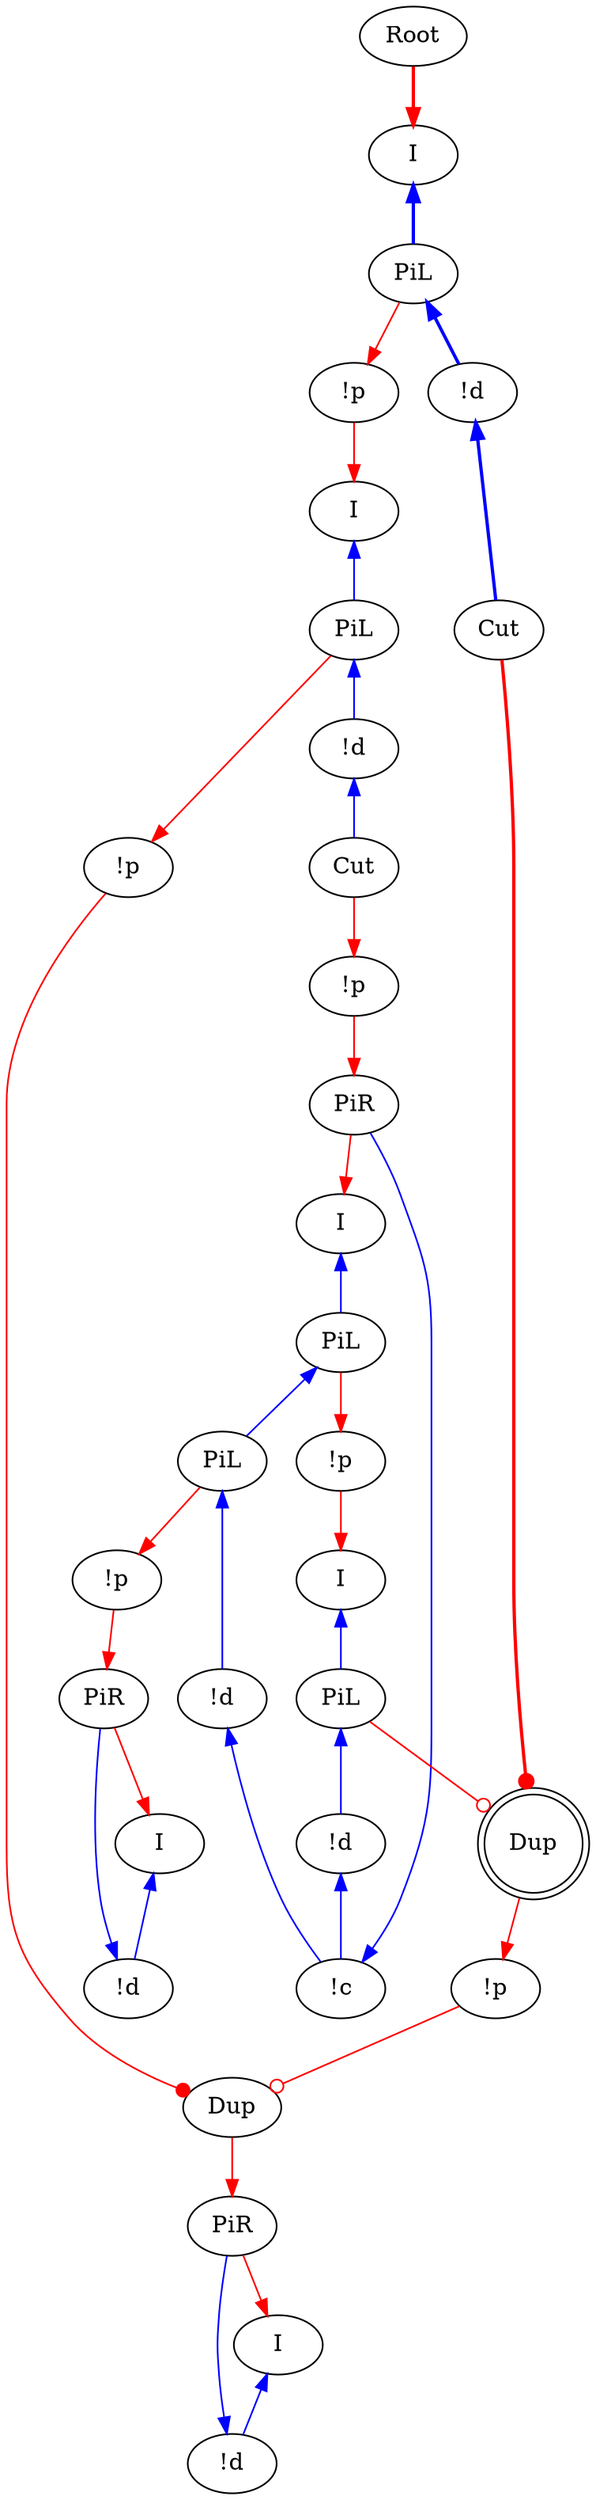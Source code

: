 digraph {
"Root0" [label="Root"]
"I0" [label="I"]
"!p0" [label="!p"]
"Cut0" [label="Cut"]
"PiR0" [label="PiR"]
"!c0" [label="!c"]
"!d0" [label="!d"]
"PiL0" [label="PiL"]
"PiL1" [label="PiL"]
"I1" [label="I"]
"PiR1" [label="PiR"]
"!d1" [label="!d"]
"I2" [label="I"]
"!d2" [label="!d"]
"!p1" [label="!p"]
"PiR2" [label="PiR"]
"!d3" [label="!d"]
"I3" [label="I"]
"!p2" [label="!p"]
"!p3" [label="!p"]
"!d4" [label="!d"]
"PiL2" [label="PiL"]
"I4" [label="I"]
"!d5" [label="!d"]
"PiL3" [label="PiL"]
"I5" [label="I"]
"Dup2_0" [label="Dup",shape=doublecircle]
"Cut1" [label="Cut"]
"PiL4" [label="PiL"]
"!p4" [label="!p"]
"!p5" [label="!p"]
"Dup3_0" [label="Dup"]
"PiL2" -> "!p4"[color=red,tooltip="e100"]
"Dup2_0" -> "!p5"[color=red,tooltip="e101"]
"PiL3" -> "!d5"[color=blue,tooltip="e103",dir=back]
"I5" -> "PiL3"[color=blue,tooltip="e105",dir=back]
"Cut1" -> "Dup2_0"[color=red,tooltip="e106",arrowhead=dot,penwidth=2]
"PiL3" -> "Dup2_0"[color=red,tooltip="e107",arrowhead=odot]
"!p4" -> "Dup3_0"[color=red,tooltip="e108",arrowhead=dot]
"!p5" -> "Dup3_0"[color=red,tooltip="e109",arrowhead=odot]
"!d4" -> "Cut0"[color=blue,tooltip="e23",dir=back]
"I0" -> "PiL4"[color=blue,tooltip="e32",penwidth=2,dir=back]
"PiL4" -> "!p2"[color=red,tooltip="e34"]
"Cut0" -> "!p0"[color=red,tooltip="e37"]
"!p0" -> "PiR0"[color=red,tooltip="e39"]
"!c0" -> "PiR0"[color=blue,tooltip="e41",dir=back]
"PiR0" -> "I1"[color=red,tooltip="e43"]
"!d0" -> "!c0"[color=blue,tooltip="e46",dir=back]
"!d5" -> "!c0"[color=blue,tooltip="e47",dir=back]
"PiL0" -> "!d0"[color=blue,tooltip="e49",dir=back]
"PiL1" -> "PiL0"[color=blue,tooltip="e51",dir=back]
"PiL0" -> "!p1"[color=red,tooltip="e53"]
"I1" -> "PiL1"[color=blue,tooltip="e55",dir=back]
"PiL1" -> "!p3"[color=red,tooltip="e57"]
"Dup3_0" -> "PiR1"[color=red,tooltip="e59"]
"!d1" -> "PiR1"[color=blue,tooltip="e67",dir=back]
"PiR1" -> "I2"[color=red,tooltip="e69"]
"!d2" -> "Cut1"[color=blue,tooltip="e75",penwidth=2,dir=back]
"I2" -> "!d1"[color=blue,tooltip="e79",dir=back]
"PiL4" -> "!d2"[color=blue,tooltip="e83",penwidth=2,dir=back]
"!p1" -> "PiR2"[color=red,tooltip="e85"]
"!d3" -> "PiR2"[color=blue,tooltip="e87",dir=back]
"PiR2" -> "I3"[color=red,tooltip="e89"]
"I3" -> "!d3"[color=blue,tooltip="e91",dir=back]
"!p2" -> "I4"[color=red,tooltip="e92"]
"!p3" -> "I5"[color=red,tooltip="e95"]
"PiL2" -> "!d4"[color=blue,tooltip="e96",dir=back]
"I4" -> "PiL2"[color=blue,tooltip="e98",dir=back]
"Root0" -> "I0"[color=red,tooltip="rettop",penwidth=2]
}

